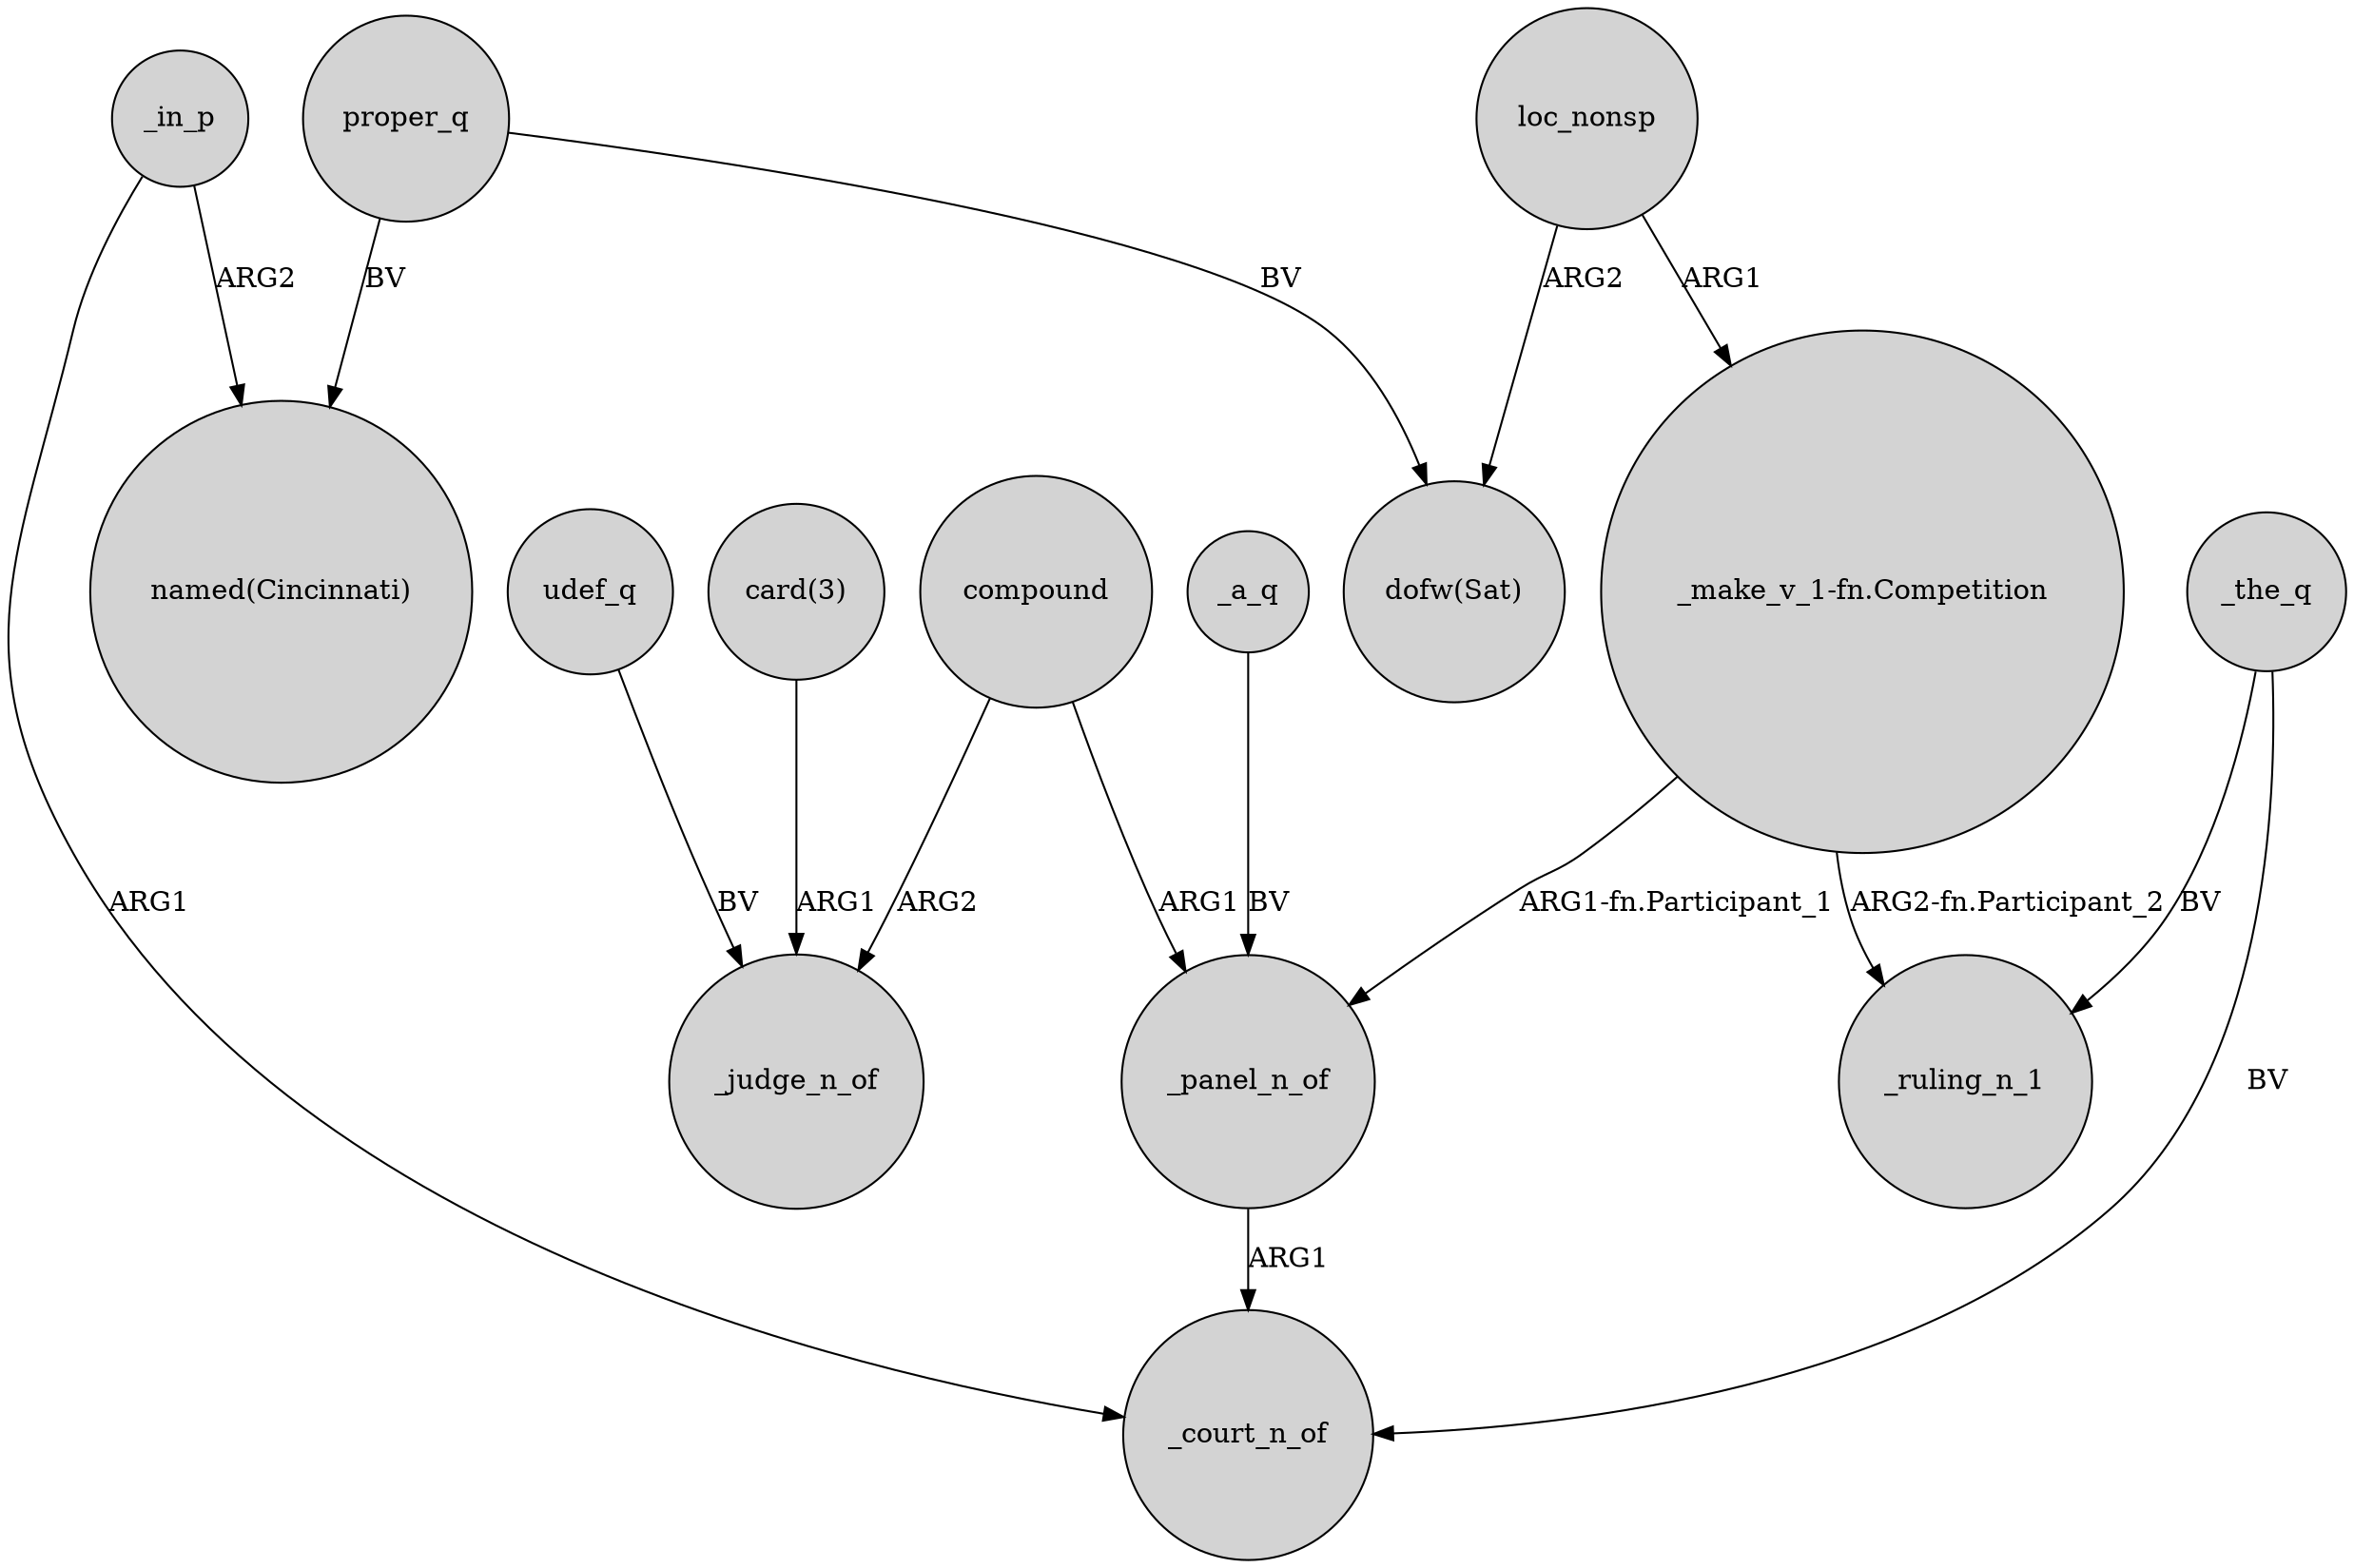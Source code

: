 digraph {
	node [shape=circle style=filled]
	_in_p -> _court_n_of [label=ARG1]
	compound -> _panel_n_of [label=ARG1]
	proper_q -> "dofw(Sat)" [label=BV]
	_a_q -> _panel_n_of [label=BV]
	"_make_v_1-fn.Competition" -> _ruling_n_1 [label="ARG2-fn.Participant_2"]
	_panel_n_of -> _court_n_of [label=ARG1]
	proper_q -> "named(Cincinnati)" [label=BV]
	_in_p -> "named(Cincinnati)" [label=ARG2]
	udef_q -> _judge_n_of [label=BV]
	"card(3)" -> _judge_n_of [label=ARG1]
	loc_nonsp -> "_make_v_1-fn.Competition" [label=ARG1]
	_the_q -> _court_n_of [label=BV]
	_the_q -> _ruling_n_1 [label=BV]
	loc_nonsp -> "dofw(Sat)" [label=ARG2]
	compound -> _judge_n_of [label=ARG2]
	"_make_v_1-fn.Competition" -> _panel_n_of [label="ARG1-fn.Participant_1"]
}
